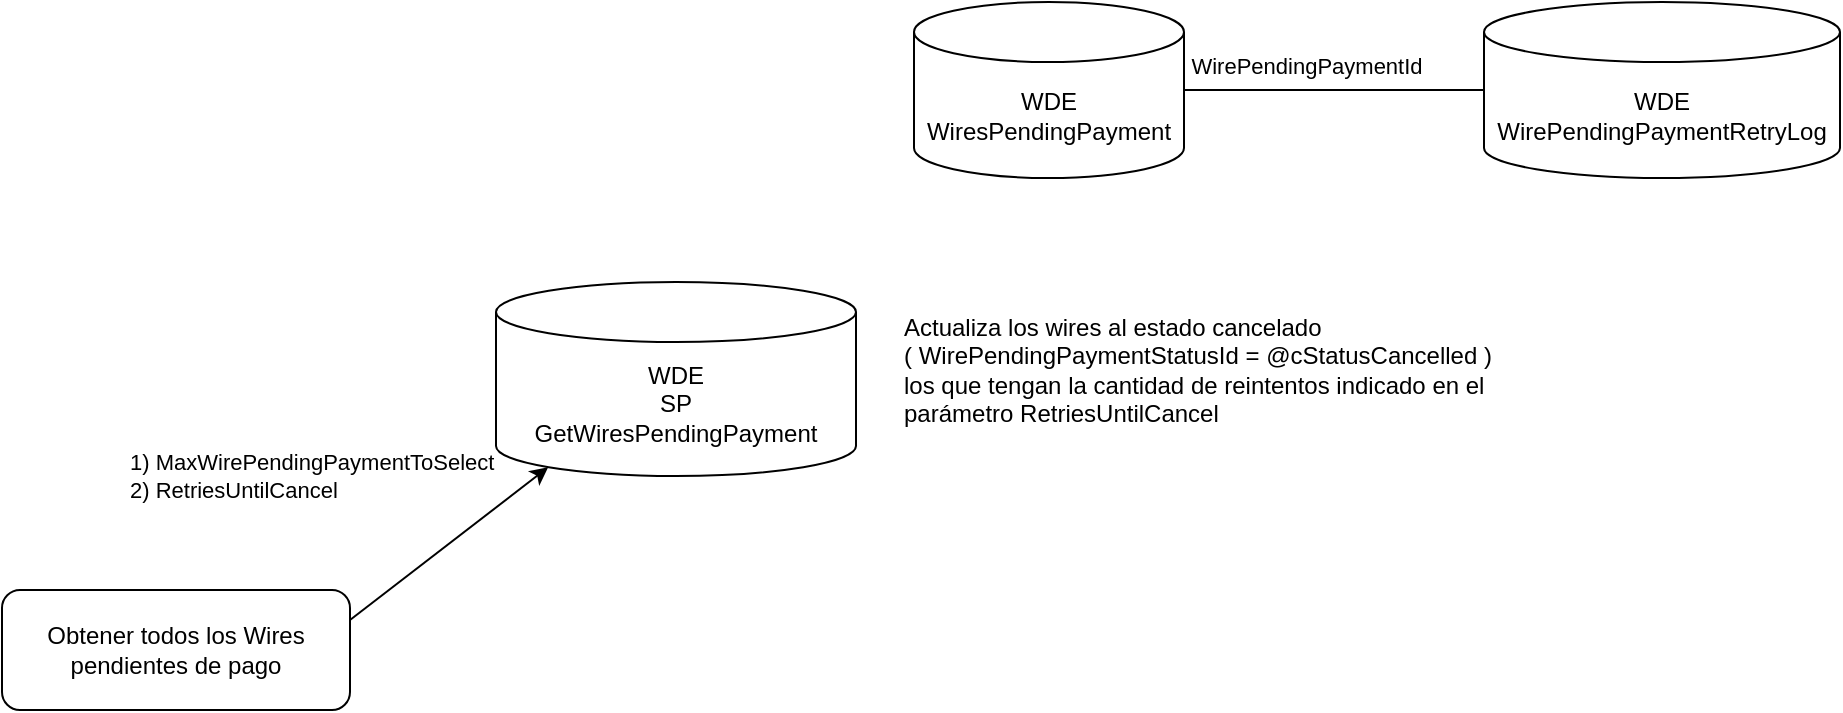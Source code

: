 <mxfile version="23.0.2" type="github">
  <diagram name="Página-1" id="rmHsDb4b7Zy-fFYQMJHF">
    <mxGraphModel dx="1195" dy="1015" grid="0" gridSize="10" guides="1" tooltips="1" connect="1" arrows="1" fold="1" page="0" pageScale="1" pageWidth="827" pageHeight="1169" background="#ffffff" math="0" shadow="0">
      <root>
        <mxCell id="0" />
        <mxCell id="1" parent="0" />
        <mxCell id="ib3yN-KZ3-Id2-LQBJem-1" value="Obtener todos los Wires pendientes de pago" style="rounded=1;whiteSpace=wrap;html=1;" vertex="1" parent="1">
          <mxGeometry x="154" y="186" width="174" height="60" as="geometry" />
        </mxCell>
        <mxCell id="ib3yN-KZ3-Id2-LQBJem-3" value="WDE&lt;br&gt;SP&lt;br&gt;GetWiresPendingPayment" style="shape=cylinder3;whiteSpace=wrap;html=1;boundedLbl=1;backgroundOutline=1;size=15;" vertex="1" parent="1">
          <mxGeometry x="401" y="32" width="180" height="97" as="geometry" />
        </mxCell>
        <mxCell id="ib3yN-KZ3-Id2-LQBJem-5" value="" style="endArrow=classic;html=1;rounded=0;exitX=1;exitY=0.25;exitDx=0;exitDy=0;entryX=0.145;entryY=1;entryDx=0;entryDy=-4.35;entryPerimeter=0;" edge="1" parent="1" source="ib3yN-KZ3-Id2-LQBJem-1" target="ib3yN-KZ3-Id2-LQBJem-3">
          <mxGeometry width="50" height="50" relative="1" as="geometry">
            <mxPoint x="355" y="360" as="sourcePoint" />
            <mxPoint x="439" y="230" as="targetPoint" />
          </mxGeometry>
        </mxCell>
        <mxCell id="ib3yN-KZ3-Id2-LQBJem-6" value="1) MaxWirePendingPaymentToSelect&lt;br&gt;2) RetriesUntilCancel" style="edgeLabel;html=1;align=left;verticalAlign=middle;resizable=0;points=[];" vertex="1" connectable="0" parent="ib3yN-KZ3-Id2-LQBJem-5">
          <mxGeometry x="-0.019" y="-2" relative="1" as="geometry">
            <mxPoint x="-162" y="-36" as="offset" />
          </mxGeometry>
        </mxCell>
        <mxCell id="ib3yN-KZ3-Id2-LQBJem-7" value="Actualiza los wires al estado cancelado (&amp;nbsp;WirePendingPaymentStatusId = @cStatusCancelled ) los que tengan la cantidad de reintentos indicado en el parámetro RetriesUntilCancel&lt;br&gt;&lt;br&gt;" style="text;html=1;strokeColor=none;fillColor=none;align=left;verticalAlign=top;whiteSpace=wrap;rounded=0;" vertex="1" parent="1">
          <mxGeometry x="603" y="41" width="303" height="187" as="geometry" />
        </mxCell>
        <mxCell id="ib3yN-KZ3-Id2-LQBJem-8" value="WDE&lt;br&gt;WiresPendingPayment" style="shape=cylinder3;whiteSpace=wrap;html=1;boundedLbl=1;backgroundOutline=1;size=15;" vertex="1" parent="1">
          <mxGeometry x="610" y="-108" width="135" height="88" as="geometry" />
        </mxCell>
        <mxCell id="ib3yN-KZ3-Id2-LQBJem-9" value="WDE&lt;br&gt;WirePendingPaymentRetryLog" style="shape=cylinder3;whiteSpace=wrap;html=1;boundedLbl=1;backgroundOutline=1;size=15;" vertex="1" parent="1">
          <mxGeometry x="895" y="-108" width="178" height="88" as="geometry" />
        </mxCell>
        <mxCell id="ib3yN-KZ3-Id2-LQBJem-10" value="" style="endArrow=none;html=1;rounded=0;entryX=1;entryY=0.5;entryDx=0;entryDy=0;entryPerimeter=0;exitX=0;exitY=0.5;exitDx=0;exitDy=0;exitPerimeter=0;" edge="1" parent="1" source="ib3yN-KZ3-Id2-LQBJem-9" target="ib3yN-KZ3-Id2-LQBJem-8">
          <mxGeometry width="50" height="50" relative="1" as="geometry">
            <mxPoint x="537" y="85" as="sourcePoint" />
            <mxPoint x="587" y="35" as="targetPoint" />
          </mxGeometry>
        </mxCell>
        <mxCell id="ib3yN-KZ3-Id2-LQBJem-11" value="WirePendingPaymentId" style="edgeLabel;html=1;align=center;verticalAlign=middle;resizable=0;points=[];" vertex="1" connectable="0" parent="ib3yN-KZ3-Id2-LQBJem-10">
          <mxGeometry x="0.435" relative="1" as="geometry">
            <mxPoint x="18" y="-12" as="offset" />
          </mxGeometry>
        </mxCell>
      </root>
    </mxGraphModel>
  </diagram>
</mxfile>
